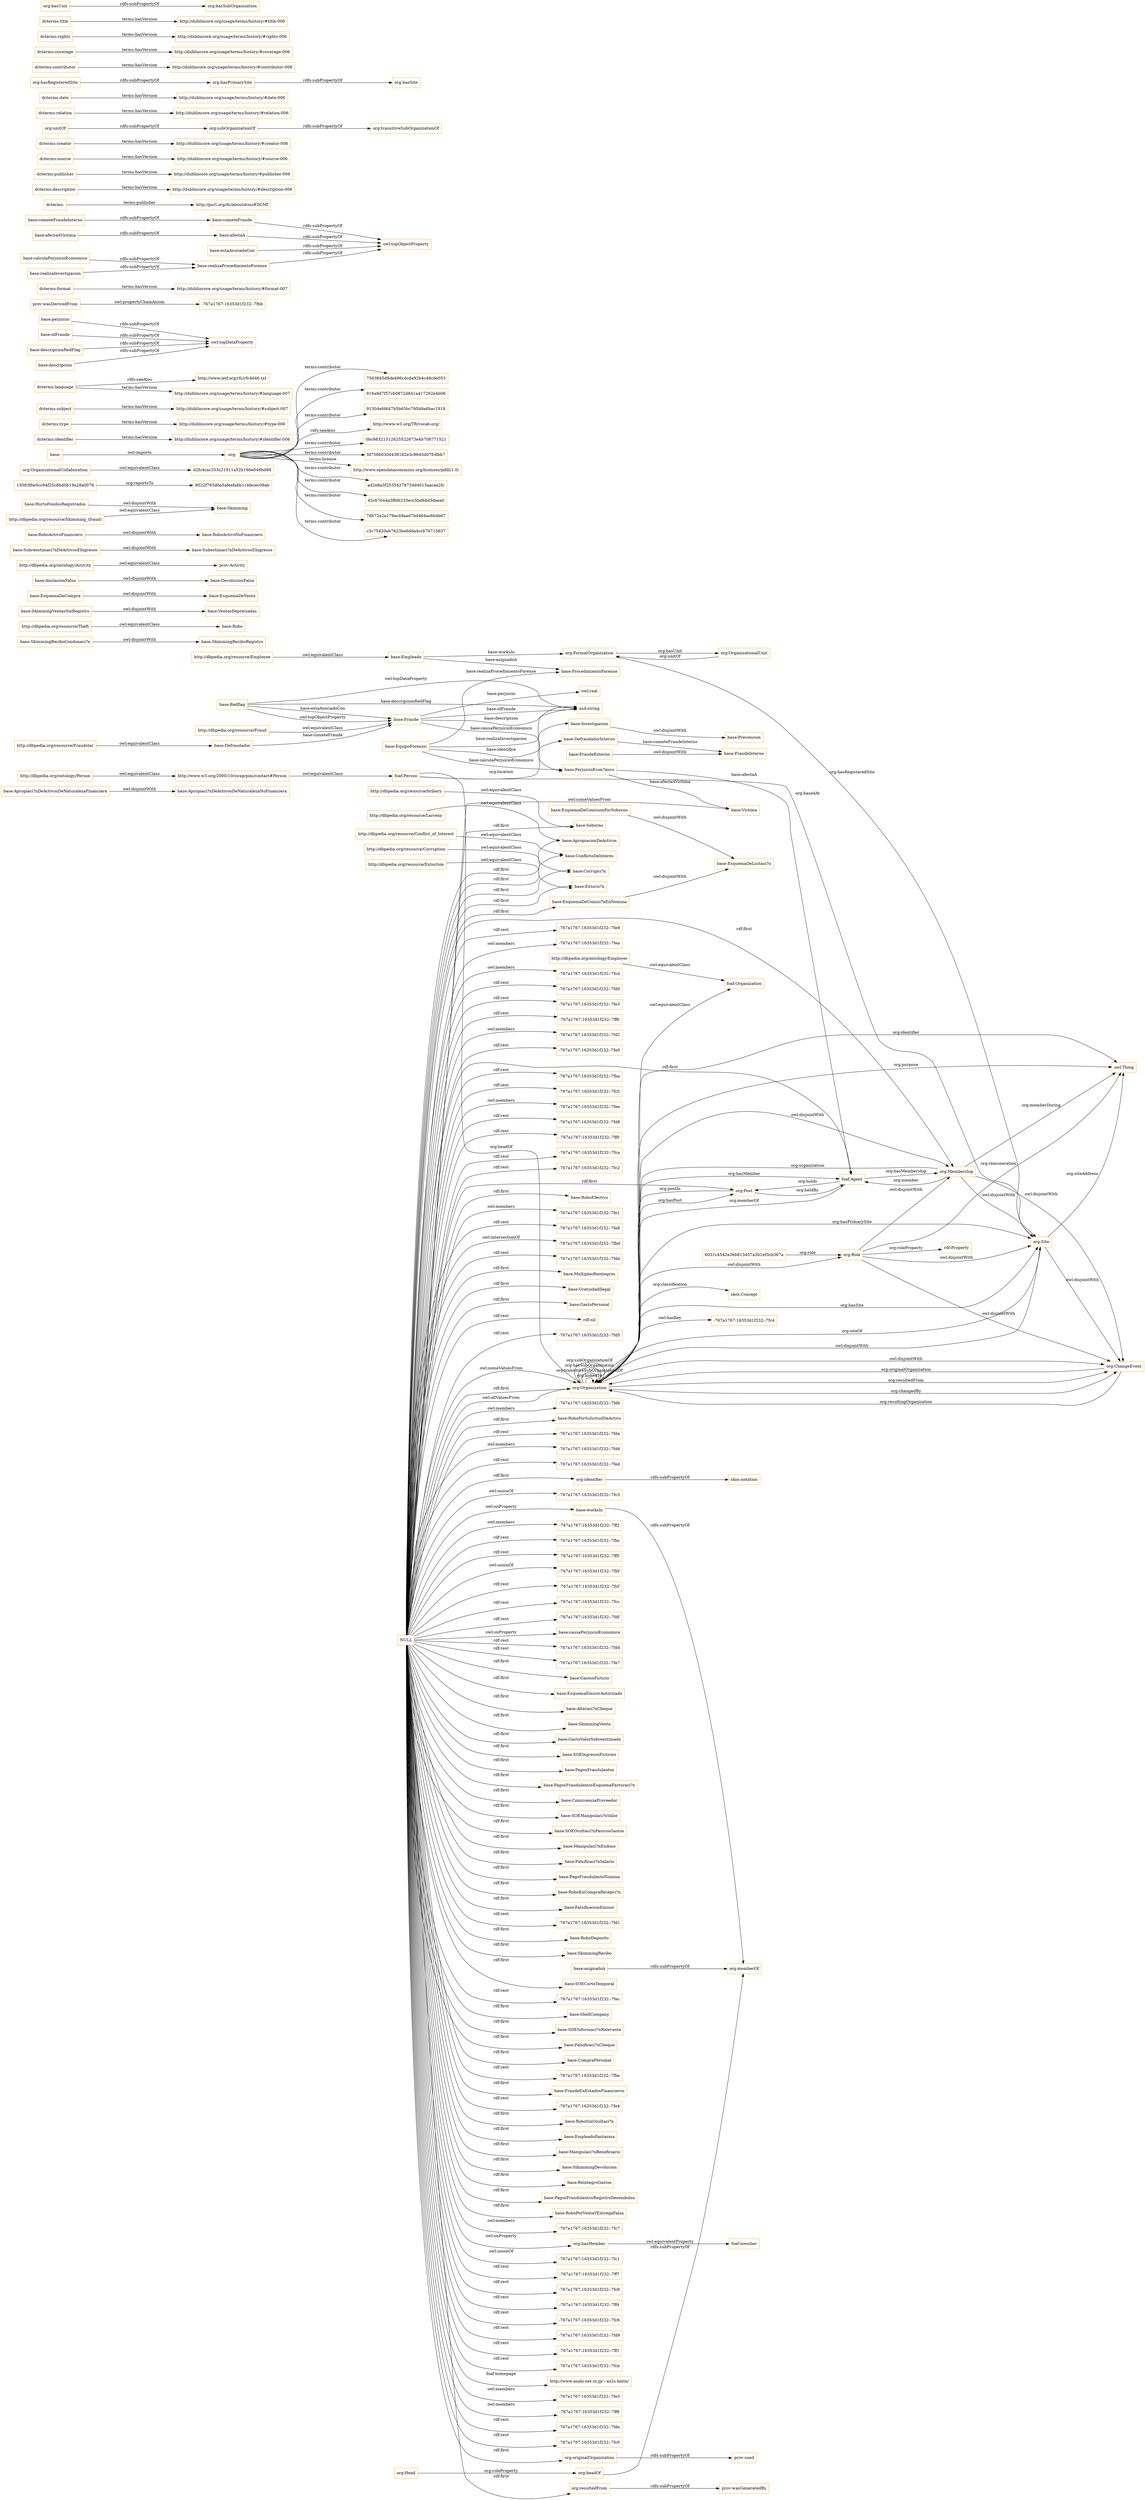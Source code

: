 digraph ar2dtool_diagram { 
rankdir=LR;
size="1501"
node [shape = rectangle, color="orange"]; "base:Apropiaci?nDeActivosDeNaturalezaNoFinanciera" "base:RoboEfectivo" "http://dbpedia.org/resource/Fraudster" "base:SkimmingReciboCondonaci?n" "base:Soborno" "base:Redflag" "http://dbpedia.org/resource/Extortion" "base:MultiplesReintegros" "base:EsquemaDeComisionPorSoborno" "http://dbpedia.org/resource/Theft" "base:GratuidadIlegal" "http://dbpedia.org/resource/Larceny" "base:GastoPersonal" "base:EsquemaDeComisi?nEnNomina" "base:SkimmingVentasSinRegistro" "base:RoboPorSolicitudDeActivo" "base:Victima" "base:GastosFicticio" "base:VentasDepreciadas" "base:EsquemaEmisorAutorizado" "base:Alteraci?nCheque" "base:ProcedimientoForense" "base:SkimmingVenta" "base:FraudeInterno" "base:GastoValorSobreestimado" "http://dbpedia.org/resource/Conflict_of_Interest" "http://dbpedia.org/ontology/Employer" "base:Prevencion" "http://dbpedia.org/ontology/Person" "base:FraudeExterno" "base:EsquemaDeCompra" "base:SOEIngresosFicticios" "http://www.w3.org/2000/10/swap/pim/contact#Person" "org:OrganizationalUnit" "http://dbpedia.org/resource/Corruption" "base:PagosFraudulentos" "base:PagosFraudulentosEsquemaFacturaci?n" "base:ConnivenciaProveedor" "base:DefraudadorInterno" "base:DevolucionFalsa" "base:EquipoForensic" "http://dbpedia.org/resource/Fraud" "http://dbpedia.org/ontology/Activity" "base:SOEManipulaci?nValor" "base:Fraude" "base:Sobreestimaci?nDeActivosEIngresos" "base:SOEOcultaci?nPasivosGastos" "org:Organization" "base:Empleado" "base:Manipulaci?nEndoso" "base:RoboActivoNoFinanciero" "base:Falsificaci?nSalario" "base:PagoFraudulentoNomina" "http://dbpedia.org/resource/bribery" "base:SkimmingReciboRegistro" "base:RoboEnCompraRecepci?n" "base:HurtoFondosRegistrados" "base:EsquemaDeVenta" "base:FalsificacionEmisor" "base:PerjuicioEcon?mico" "base:ApropiacionDeActivos" "base:RoboDeposito" "base:Defraudador" "base:SkimmingRecibo" "base:SOECorteTemporal" "http://dbpedia.org/resource/Skimming_(fraud)" "base:ConflictoDeInteres" "base:Skimming" "base:AnulacionFalsa" "http://dbpedia.org/resource/Employee" "base:ShellCompany" "base:SOEInformaci?nRelevante" "base:RoboActivoFinanciero" "base:Investigacion" "base:Falsificaci?nCheque" "base:CompraPersonal" "base:Robo" "base:Corrupci?n" "base:Subestimaci?nDeActivosEIngresos" "base:FraudeEnEstadosFinancieros" "base:Extorsi?n" "base:RoboSinOcultaci?n" "base:EmpleadoFantasma" "base:Manipulaci?nBeneficiario" "base:SikimmingDevolucion" "base:ReintegroGastos" "base:Apropiaci?nDeActivosDeNaturalezaFinanciera" "base:PagosFraudulentosRegistroDesembolso" "base:EsquemaDeLicitaci?n" "base:RoboPorVentaYEntregaFalsa" "15083fbe0cc94f25c8bd0b19a28a0076" "org:Post" "org:Site" "org:FormalOrganization" "org:OrganizationalCollaboration" "8022f765d6a5afeefabb1c4fecec09ab" "org:Role" "d2fc4cac333c21911a52b166e048bd88" "6031c4542a36b813457a3b1ef3cb367a" "org:ChangeEvent" "org:Membership" ; /*classes style*/
	"base:" -> "org:" [ label = "owl:imports" ];
	"base:Apropiaci?nDeActivosDeNaturalezaFinanciera" -> "base:Apropiaci?nDeActivosDeNaturalezaNoFinanciera" [ label = "owl:disjointWith" ];
	"org:Role" -> "org:ChangeEvent" [ label = "owl:disjointWith" ];
	"org:Role" -> "org:Site" [ label = "owl:disjointWith" ];
	"org:Role" -> "org:Membership" [ label = "owl:disjointWith" ];
	"base:SkimmingVentasSinRegistro" -> "base:VentasDepreciadas" [ label = "owl:disjointWith" ];
	"dcterms:identifier" -> "http://dublincore.org/usage/terms/history/#identifier-006" [ label = "terms:hasVersion" ];
	"http://dbpedia.org/ontology/Employer" -> "foaf:Organization" [ label = "owl:equivalentClass" ];
	"base:EsquemaDeComisionPorSoborno" -> "base:EsquemaDeLicitaci?n" [ label = "owl:disjointWith" ];
	"http://dbpedia.org/resource/Larceny" -> "base:ApropiacionDeActivos" [ label = "owl:equivalentClass" ];
	"http://dbpedia.org/resource/Fraudster" -> "base:Defraudador" [ label = "owl:equivalentClass" ];
	"dcterms:type" -> "http://dublincore.org/usage/terms/history/#type-006" [ label = "terms:hasVersion" ];
	"base:SkimmingReciboCondonaci?n" -> "base:SkimmingReciboRegistro" [ label = "owl:disjointWith" ];
	"base:EsquemaDeCompra" -> "base:EsquemaDeVenta" [ label = "owl:disjointWith" ];
	"dcterms:subject" -> "http://dublincore.org/usage/terms/history/#subject-007" [ label = "terms:hasVersion" ];
	"dcterms:language" -> "http://www.ietf.org/rfc/rfc4646.txt" [ label = "rdfs:seeAlso" ];
	"dcterms:language" -> "http://dublincore.org/usage/terms/history/#language-007" [ label = "terms:hasVersion" ];
	"org:headOf" -> "org:memberOf" [ label = "rdfs:subPropertyOf" ];
	"base:perjuicio" -> "owl:topDataProperty" [ label = "rdfs:subPropertyOf" ];
	"base:idFraude" -> "owl:topDataProperty" [ label = "rdfs:subPropertyOf" ];
	"prov:wasDerivedFrom" -> "-767a1767:16353d1f232:-7fbb" [ label = "owl:propertyChainAxiom" ];
	"dcterms:format" -> "http://dublincore.org/usage/terms/history/#format-007" [ label = "terms:hasVersion" ];
	"http://dbpedia.org/resource/Employee" -> "base:Empleado" [ label = "owl:equivalentClass" ];
	"base:cometeFraudeInterno" -> "base:cometeFraude" [ label = "rdfs:subPropertyOf" ];
	"base:HurtoFondosRegistrados" -> "base:Skimming" [ label = "owl:disjointWith" ];
	"dcterms:" -> "http://purl.org/dc/aboutdcmi#DCMI" [ label = "terms:publisher" ];
	"http://dbpedia.org/resource/Fraud" -> "base:Fraude" [ label = "owl:equivalentClass" ];
	"http://dbpedia.org/resource/Conflict_of_Interest" -> "base:ConflictoDeInteres" [ label = "owl:equivalentClass" ];
	"dcterms:description" -> "http://dublincore.org/usage/terms/history/#description-006" [ label = "terms:hasVersion" ];
	"org:hasMember" -> "foaf:member" [ label = "owl:equivalentProperty" ];
	"dcterms:publisher" -> "http://dublincore.org/usage/terms/history/#publisher-006" [ label = "terms:hasVersion" ];
	"dcterms:source" -> "http://dublincore.org/usage/terms/history/#source-006" [ label = "terms:hasVersion" ];
	"dcterms:creator" -> "http://dublincore.org/usage/terms/history/#creator-006" [ label = "terms:hasVersion" ];
	"http://dbpedia.org/resource/Theft" -> "base:Robo" [ label = "owl:equivalentClass" ];
	"org:Membership" -> "org:ChangeEvent" [ label = "owl:disjointWith" ];
	"org:Membership" -> "org:Site" [ label = "owl:disjointWith" ];
	"org:Organization" -> "org:Role" [ label = "owl:disjointWith" ];
	"org:Organization" -> "org:ChangeEvent" [ label = "owl:disjointWith" ];
	"org:Organization" -> "foaf:Organization" [ label = "owl:equivalentClass" ];
	"org:Organization" -> "org:Membership" [ label = "owl:disjointWith" ];
	"org:Organization" -> "org:Site" [ label = "owl:disjointWith" ];
	"org:Organization" -> "-767a1767:16353d1f232:-7fc4" [ label = "owl:hasKey" ];
	"base:RoboActivoFinanciero" -> "base:RoboActivoNoFinanciero" [ label = "owl:disjointWith" ];
	"org:originalOrganization" -> "prov:used" [ label = "rdfs:subPropertyOf" ];
	"base:descripcionRedFlag" -> "owl:topDataProperty" [ label = "rdfs:subPropertyOf" ];
	"base:afectaA" -> "owl:topObjectProperty" [ label = "rdfs:subPropertyOf" ];
	"base:Sobreestimaci?nDeActivosEIngresos" -> "base:Subestimaci?nDeActivosEIngresos" [ label = "owl:disjointWith" ];
	"base:FraudeExterno" -> "base:FraudeInterno" [ label = "owl:disjointWith" ];
	"base:cometeFraude" -> "owl:topObjectProperty" [ label = "rdfs:subPropertyOf" ];
	"org:Site" -> "org:ChangeEvent" [ label = "owl:disjointWith" ];
	"http://dbpedia.org/resource/Corruption" -> "base:Corrupci?n" [ label = "owl:equivalentClass" ];
	"http://dbpedia.org/resource/bribery" -> "base:Soborno" [ label = "owl:equivalentClass" ];
	"base:worksIn" -> "org:memberOf" [ label = "rdfs:subPropertyOf" ];
	"http://dbpedia.org/ontology/Person" -> "http://www.w3.org/2000/10/swap/pim/contact#Person" [ label = "owl:equivalentClass" ];
	"org:subOrganizationOf" -> "org:transitiveSubOrganizationOf" [ label = "rdfs:subPropertyOf" ];
	"NULL" -> "-767a1767:16353d1f232:-7fc1" [ label = "owl:unionOf" ];
	"NULL" -> "-767a1767:16353d1f232:-7ff7" [ label = "rdf:rest" ];
	"NULL" -> "-767a1767:16353d1f232:-7fc9" [ label = "rdf:rest" ];
	"NULL" -> "base:Falsificaci?nSalario" [ label = "rdf:first" ];
	"NULL" -> "base:EsquemaDeComisi?nEnNomina" [ label = "rdf:first" ];
	"NULL" -> "-767a1767:16353d1f232:-7ff4" [ label = "rdf:rest" ];
	"NULL" -> "-767a1767:16353d1f232:-7fc6" [ label = "rdf:rest" ];
	"NULL" -> "-767a1767:16353d1f232:-7fd9" [ label = "rdf:rest" ];
	"NULL" -> "-767a1767:16353d1f232:-7ff1" [ label = "rdf:rest" ];
	"NULL" -> "-767a1767:16353d1f232:-7fcb" [ label = "rdf:rest" ];
	"NULL" -> "http://www.asahi-net.or.jp/~ax2s-kmtn/" [ label = "foaf:homepage" ];
	"NULL" -> "-767a1767:16353d1f232:-7fe5" [ label = "owl:members" ];
	"NULL" -> "-767a1767:16353d1f232:-7ff8" [ label = "owl:members" ];
	"NULL" -> "base:Extorsi?n" [ label = "rdf:first" ];
	"NULL" -> "-767a1767:16353d1f232:-7fde" [ label = "rdf:rest" ];
	"NULL" -> "org:Organization" [ label = "owl:allValuesFrom" ];
	"NULL" -> "-767a1767:16353d1f232:-7fc0" [ label = "rdf:rest" ];
	"NULL" -> "org:Organization" [ label = "owl:someValuesFrom" ];
	"NULL" -> "base:ShellCompany" [ label = "rdf:first" ];
	"NULL" -> "org:resultedFrom" [ label = "rdf:first" ];
	"NULL" -> "base:SOECorteTemporal" [ label = "rdf:first" ];
	"NULL" -> "base:GastoValorSobreestimado" [ label = "rdf:first" ];
	"NULL" -> "-767a1767:16353d1f232:-7fe9" [ label = "rdf:rest" ];
	"NULL" -> "base:Corrupci?n" [ label = "rdf:first" ];
	"NULL" -> "base:ConflictoDeInteres" [ label = "rdf:first" ];
	"NULL" -> "base:SOEIngresosFicticios" [ label = "rdf:first" ];
	"NULL" -> "-767a1767:16353d1f232:-7fea" [ label = "owl:members" ];
	"NULL" -> "base:Manipulaci?nBeneficiario" [ label = "rdf:first" ];
	"NULL" -> "-767a1767:16353d1f232:-7fcd" [ label = "owl:members" ];
	"NULL" -> "-767a1767:16353d1f232:-7fd0" [ label = "rdf:rest" ];
	"NULL" -> "base:worksIn" [ label = "owl:onProperty" ];
	"NULL" -> "base:SOEManipulaci?nValor" [ label = "rdf:first" ];
	"NULL" -> "org:hasMember" [ label = "owl:onProperty" ];
	"NULL" -> "-767a1767:16353d1f232:-7fe3" [ label = "rdf:rest" ];
	"NULL" -> "base:RoboDeposito" [ label = "rdf:first" ];
	"NULL" -> "base:FalsificacionEmisor" [ label = "rdf:first" ];
	"NULL" -> "base:Soborno" [ label = "rdf:first" ];
	"NULL" -> "foaf:Agent" [ label = "rdf:first" ];
	"NULL" -> "-767a1767:16353d1f232:-7ff6" [ label = "rdf:rest" ];
	"NULL" -> "-767a1767:16353d1f232:-7fd2" [ label = "owl:members" ];
	"NULL" -> "-767a1767:16353d1f232:-7fe0" [ label = "rdf:rest" ];
	"NULL" -> "-767a1767:16353d1f232:-7fba" [ label = "rdf:rest" ];
	"NULL" -> "org:originalOrganization" [ label = "rdf:first" ];
	"NULL" -> "base:SOEInformaci?nRelevante" [ label = "rdf:first" ];
	"NULL" -> "base:ConnivenciaProveedor" [ label = "rdf:first" ];
	"NULL" -> "-767a1767:16353d1f232:-7fc5" [ label = "rdf:rest" ];
	"NULL" -> "-767a1767:16353d1f232:-7fee" [ label = "owl:members" ];
	"NULL" -> "base:SkimmingRecibo" [ label = "rdf:first" ];
	"NULL" -> "base:Alteraci?nCheque" [ label = "rdf:first" ];
	"NULL" -> "base:Falsificaci?nCheque" [ label = "rdf:first" ];
	"NULL" -> "-767a1767:16353d1f232:-7fd8" [ label = "rdf:rest" ];
	"NULL" -> "-767a1767:16353d1f232:-7ff0" [ label = "rdf:rest" ];
	"NULL" -> "-767a1767:16353d1f232:-7fca" [ label = "rdf:rest" ];
	"NULL" -> "-767a1767:16353d1f232:-7fc2" [ label = "rdf:rest" ];
	"NULL" -> "-767a1767:16353d1f232:-7fe1" [ label = "owl:members" ];
	"NULL" -> "-767a1767:16353d1f232:-7fbd" [ label = "owl:intersectionOf" ];
	"NULL" -> "base:PagosFraudulentos" [ label = "rdf:first" ];
	"NULL" -> "-767a1767:16353d1f232:-7fdd" [ label = "rdf:rest" ];
	"NULL" -> "base:ApropiacionDeActivos" [ label = "rdf:first" ];
	"NULL" -> "rdf:nil" [ label = "rdf:rest" ];
	"NULL" -> "-767a1767:16353d1f232:-7fd5" [ label = "rdf:rest" ];
	"NULL" -> "-767a1767:16353d1f232:-7fdb" [ label = "owl:members" ];
	"NULL" -> "base:ReintegroGastos" [ label = "rdf:first" ];
	"NULL" -> "base:GratuidadIlegal" [ label = "rdf:first" ];
	"NULL" -> "-767a1767:16353d1f232:-7fe8" [ label = "rdf:rest" ];
	"NULL" -> "-767a1767:16353d1f232:-7fda" [ label = "rdf:rest" ];
	"NULL" -> "-767a1767:16353d1f232:-7fd6" [ label = "owl:members" ];
	"NULL" -> "-767a1767:16353d1f232:-7fed" [ label = "rdf:rest" ];
	"NULL" -> "base:GastosFicticio" [ label = "rdf:first" ];
	"NULL" -> "base:Manipulaci?nEndoso" [ label = "rdf:first" ];
	"NULL" -> "-767a1767:16353d1f232:-7fc3" [ label = "owl:unionOf" ];
	"NULL" -> "base:FraudeEnEstadosFinancieros" [ label = "rdf:first" ];
	"NULL" -> "-767a1767:16353d1f232:-7ff2" [ label = "owl:members" ];
	"NULL" -> "-767a1767:16353d1f232:-7fbc" [ label = "rdf:rest" ];
	"NULL" -> "base:RoboSinOcultaci?n" [ label = "rdf:first" ];
	"NULL" -> "base:MultiplesReintegros" [ label = "rdf:first" ];
	"NULL" -> "base:CompraPersonal" [ label = "rdf:first" ];
	"NULL" -> "base:RoboEfectivo" [ label = "rdf:first" ];
	"NULL" -> "base:RoboEnCompraRecepci?n" [ label = "rdf:first" ];
	"NULL" -> "base:EsquemaEmisorAutorizado" [ label = "rdf:first" ];
	"NULL" -> "-767a1767:16353d1f232:-7ff5" [ label = "rdf:rest" ];
	"NULL" -> "-767a1767:16353d1f232:-7fbf" [ label = "owl:unionOf" ];
	"NULL" -> "-767a1767:16353d1f232:-7fcf" [ label = "rdf:rest" ];
	"NULL" -> "base:PagosFraudulentosEsquemaFacturaci?n" [ label = "rdf:first" ];
	"NULL" -> "base:PagosFraudulentosRegistroDesembolso" [ label = "rdf:first" ];
	"NULL" -> "base:Victima" [ label = "owl:someValuesFrom" ];
	"NULL" -> "base:GastoPersonal" [ label = "rdf:first" ];
	"NULL" -> "org:identifier" [ label = "rdf:first" ];
	"NULL" -> "org:Post" [ label = "rdf:first" ];
	"NULL" -> "-767a1767:16353d1f232:-7fcc" [ label = "rdf:rest" ];
	"NULL" -> "base:EmpleadoFantasma" [ label = "rdf:first" ];
	"NULL" -> "base:PagoFraudulentoNomina" [ label = "rdf:first" ];
	"NULL" -> "base:SikimmingDevolucion" [ label = "rdf:first" ];
	"NULL" -> "-767a1767:16353d1f232:-7fdf" [ label = "rdf:rest" ];
	"NULL" -> "base:causaPerjuicioEconomico" [ label = "owl:onProperty" ];
	"NULL" -> "base:SkimmingVenta" [ label = "rdf:first" ];
	"NULL" -> "org:Membership" [ label = "rdf:first" ];
	"NULL" -> "base:RoboPorVentaYEntregaFalsa" [ label = "rdf:first" ];
	"NULL" -> "-767a1767:16353d1f232:-7fd4" [ label = "rdf:rest" ];
	"NULL" -> "base:RoboPorSolicitudDeActivo" [ label = "rdf:first" ];
	"NULL" -> "-767a1767:16353d1f232:-7fe7" [ label = "rdf:rest" ];
	"NULL" -> "base:SOEOcultaci?nPasivosGastos" [ label = "rdf:first" ];
	"NULL" -> "-767a1767:16353d1f232:-7fd1" [ label = "rdf:rest" ];
	"NULL" -> "org:Organization" [ label = "rdf:first" ];
	"NULL" -> "-767a1767:16353d1f232:-7fec" [ label = "rdf:rest" ];
	"NULL" -> "-767a1767:16353d1f232:-7fbe" [ label = "rdf:rest" ];
	"NULL" -> "-767a1767:16353d1f232:-7fe4" [ label = "rdf:rest" ];
	"NULL" -> "-767a1767:16353d1f232:-7fc7" [ label = "owl:members" ];
	"base:descripcion" -> "owl:topDataProperty" [ label = "rdfs:subPropertyOf" ];
	"http://dbpedia.org/ontology/Activity" -> "prov:Activity" [ label = "owl:equivalentClass" ];
	"dcterms:relation" -> "http://dublincore.org/usage/terms/history/#relation-006" [ label = "terms:hasVersion" ];
	"org:resultedFrom" -> "prov:wasGeneratedBy" [ label = "rdfs:subPropertyOf" ];
	"org:Head" -> "org:headOf" [ label = "org:roleProperty" ];
	"org:" -> "7563845d8de496cdcda92b4c48cde053" [ label = "terms:contributor" ];
	"org:" -> "916a9d7f57cb0872d841a417262e4b06" [ label = "terms:contributor" ];
	"org:" -> "91304efd647b5b65bc795b9a6bac1918" [ label = "terms:contributor" ];
	"org:" -> "http://www.w3.org/TR/vocab-org/" [ label = "rdfs:seeAlso" ];
	"org:" -> "0bc98321512625522673e4b708771521" [ label = "terms:contributor" ];
	"org:" -> "fd756b030d436182e3c9645d07fc8bb7" [ label = "terms:contributor" ];
	"org:" -> "http://www.opendatacommons.org/licenses/pddl/1.0/" [ label = "terms:license" ];
	"org:" -> "ad2e8a3f25354278734d4015aacae2fc" [ label = "terms:contributor" ];
	"org:" -> "42c67644a3ffd6233ecc5bd68d3deea0" [ label = "terms:contributor" ];
	"org:" -> "7db72a2a179ac49aad7bd464ac6b4b67" [ label = "terms:contributor" ];
	"org:" -> "c3c75420eb7623be6dda4ccb76715637" [ label = "terms:contributor" ];
	"org:OrganizationalCollaboration" -> "d2fc4cac333c21911a52b166e048bd88" [ label = "owl:equivalentClass" ];
	"base:estaAsociadoCon" -> "owl:topObjectProperty" [ label = "rdfs:subPropertyOf" ];
	"base:EsquemaDeComisi?nEnNomina" -> "base:EsquemaDeLicitaci?n" [ label = "owl:disjointWith" ];
	"dcterms:date" -> "http://dublincore.org/usage/terms/history/#date-006" [ label = "terms:hasVersion" ];
	"http://www.w3.org/2000/10/swap/pim/contact#Person" -> "foaf:Person" [ label = "owl:equivalentClass" ];
	"base:Investigacion" -> "base:Prevencion" [ label = "owl:disjointWith" ];
	"org:hasRegisteredSite" -> "org:hasPrimarySite" [ label = "rdfs:subPropertyOf" ];
	"base:calculaPerjuicioEconomico" -> "base:realizaProcedimientoForense" [ label = "rdfs:subPropertyOf" ];
	"base:realizaProcedimientoForense" -> "owl:topObjectProperty" [ label = "rdfs:subPropertyOf" ];
	"http://dbpedia.org/resource/Extortion" -> "base:Extorsi?n" [ label = "owl:equivalentClass" ];
	"org:hasPrimarySite" -> "org:hasSite" [ label = "rdfs:subPropertyOf" ];
	"dcterms:contributor" -> "http://dublincore.org/usage/terms/history/#contributor-006" [ label = "terms:hasVersion" ];
	"base:realizaInvestigacion" -> "base:realizaProcedimientoForense" [ label = "rdfs:subPropertyOf" ];
	"http://dbpedia.org/resource/Skimming_(fraud)" -> "base:Skimming" [ label = "owl:equivalentClass" ];
	"dcterms:coverage" -> "http://dublincore.org/usage/terms/history/#coverage-006" [ label = "terms:hasVersion" ];
	"base:asignadoA" -> "org:memberOf" [ label = "rdfs:subPropertyOf" ];
	"org:unitOf" -> "org:subOrganizationOf" [ label = "rdfs:subPropertyOf" ];
	"org:identifier" -> "skos:notation" [ label = "rdfs:subPropertyOf" ];
	"base:AnulacionFalsa" -> "base:DevolucionFalsa" [ label = "owl:disjointWith" ];
	"base:afectaAVictima" -> "base:afectaA" [ label = "rdfs:subPropertyOf" ];
	"dcterms:rights" -> "http://dublincore.org/usage/terms/history/#rights-006" [ label = "terms:hasVersion" ];
	"dcterms:title" -> "http://dublincore.org/usage/terms/history/#title-006" [ label = "terms:hasVersion" ];
	"org:hasUnit" -> "org:hasSubOrganization" [ label = "rdfs:subPropertyOf" ];
	"base:PerjuicioEcon?mico" -> "base:Victima" [ label = "base:afectaAVictima" ];
	"base:DefraudadorInterno" -> "base:FraudeInterno" [ label = "base:cometeFraudeInterno" ];
	"base:Empleado" -> "org:FormalOrganization" [ label = "base:worksIn" ];
	"org:Site" -> "owl:Thing" [ label = "org:siteAddress" ];
	"base:EquipoForensic" -> "base:PerjuicioEcon?mico" [ label = "base:calculaPerjuicioEconomico" ];
	"org:FormalOrganization" -> "org:OrganizationalUnit" [ label = "org:hasUnit" ];
	"base:Redflag" -> "base:Fraude" [ label = "owl:topObjectProperty" ];
	"foaf:Agent" -> "org:Organization" [ label = "org:memberOf" ];
	"org:Organization" -> "owl:Thing" [ label = "org:identifier" ];
	"foaf:Person" -> "org:Organization" [ label = "org:headOf" ];
	"foaf:Agent" -> "org:Membership" [ label = "org:hasMembership" ];
	"org:Membership" -> "owl:Thing" [ label = "org:memberDuring" ];
	"org:Organization" -> "org:Site" [ label = "org:hasPrimarySite" ];
	"org:Organization" -> "org:Organization" [ label = "org:linkedTo" ];
	"org:Membership" -> "foaf:Agent" [ label = "org:member" ];
	"base:PerjuicioEcon?mico" -> "foaf:Agent" [ label = "base:afectaA" ];
	"base:Empleado" -> "base:ProcedimientoForense" [ label = "base:asignadoA" ];
	"foaf:Person" -> "org:Site" [ label = "org:basedAt" ];
	"org:Role" -> "owl:Thing" [ label = "org:remuneration" ];
	"base:EquipoForensic" -> "base:ProcedimientoForense" [ label = "base:realizaProcedimientoForense" ];
	"org:OrganizationalUnit" -> "org:FormalOrganization" [ label = "org:unitOf" ];
	"org:Role" -> "rdf:Property" [ label = "org:roleProperty" ];
	"org:Organization" -> "owl:Thing" [ label = "org:purpose" ];
	"foaf:Agent" -> "org:Post" [ label = "org:holds" ];
	"base:Fraude" -> "base:PerjuicioEcon?mico" [ label = "base:causaPerjuicioEconomico" ];
	"base:Redflag" -> "base:Fraude" [ label = "base:estaAsociadoCon" ];
	"base:EquipoForensic" -> "base:DefraudadorInterno" [ label = "base:identifica" ];
	"org:FormalOrganization" -> "org:Site" [ label = "org:hasRegisteredSite" ];
	"org:Post" -> "org:Organization" [ label = "org:postIn" ];
	"base:EquipoForensic" -> "base:Investigacion" [ label = "base:realizaInvestigacion" ];
	"base:Redflag" -> "xsd:string" [ label = "base:descripcionRedFlag" ];
	"org:Organization" -> "org:Site" [ label = "org:hasSite" ];
	"org:ChangeEvent" -> "org:Organization" [ label = "org:resultingOrganization" ];
	"base:Fraude" -> "xsd:string" [ label = "base:idFraude" ];
	"base:Fraude" -> "owl:real" [ label = "base:perjuicio" ];
	"15083fbe0cc94f25c8bd0b19a28a0076" -> "8022f765d6a5afeefabb1c4fecec09ab" [ label = "org:reportsTo" ];
	"base:Defraudador" -> "base:Fraude" [ label = "base:cometeFraude" ];
	"org:Organization" -> "skos:Concept" [ label = "org:classification" ];
	"org:Organization" -> "org:Post" [ label = "org:hasPost" ];
	"org:Membership" -> "org:Organization" [ label = "org:organization" ];
	"org:ChangeEvent" -> "org:Organization" [ label = "org:originalOrganization" ];
	"org:Organization" -> "org:ChangeEvent" [ label = "org:resultedFrom" ];
	"6031c4542a36b813457a3b1ef3cb367a" -> "org:Role" [ label = "org:role" ];
	"base:Fraude" -> "xsd:string" [ label = "base:descripcion" ];
	"org:Site" -> "org:Organization" [ label = "org:siteOf" ];
	"org:Organization" -> "foaf:Agent" [ label = "org:hasMember" ];
	"org:Organization" -> "org:Organization" [ label = "org:transitiveSubOrganizationOf" ];
	"org:Organization" -> "org:Organization" [ label = "org:hasSubOrganization" ];
	"foaf:Person" -> "xsd:string" [ label = "org:location" ];
	"org:Organization" -> "org:ChangeEvent" [ label = "org:changedBy" ];
	"org:Post" -> "foaf:Agent" [ label = "org:heldBy" ];
	"base:Redflag" -> "xsd:string" [ label = "owl:topDataProperty" ];
	"org:Organization" -> "org:Organization" [ label = "org:subOrganizationOf" ];

}
